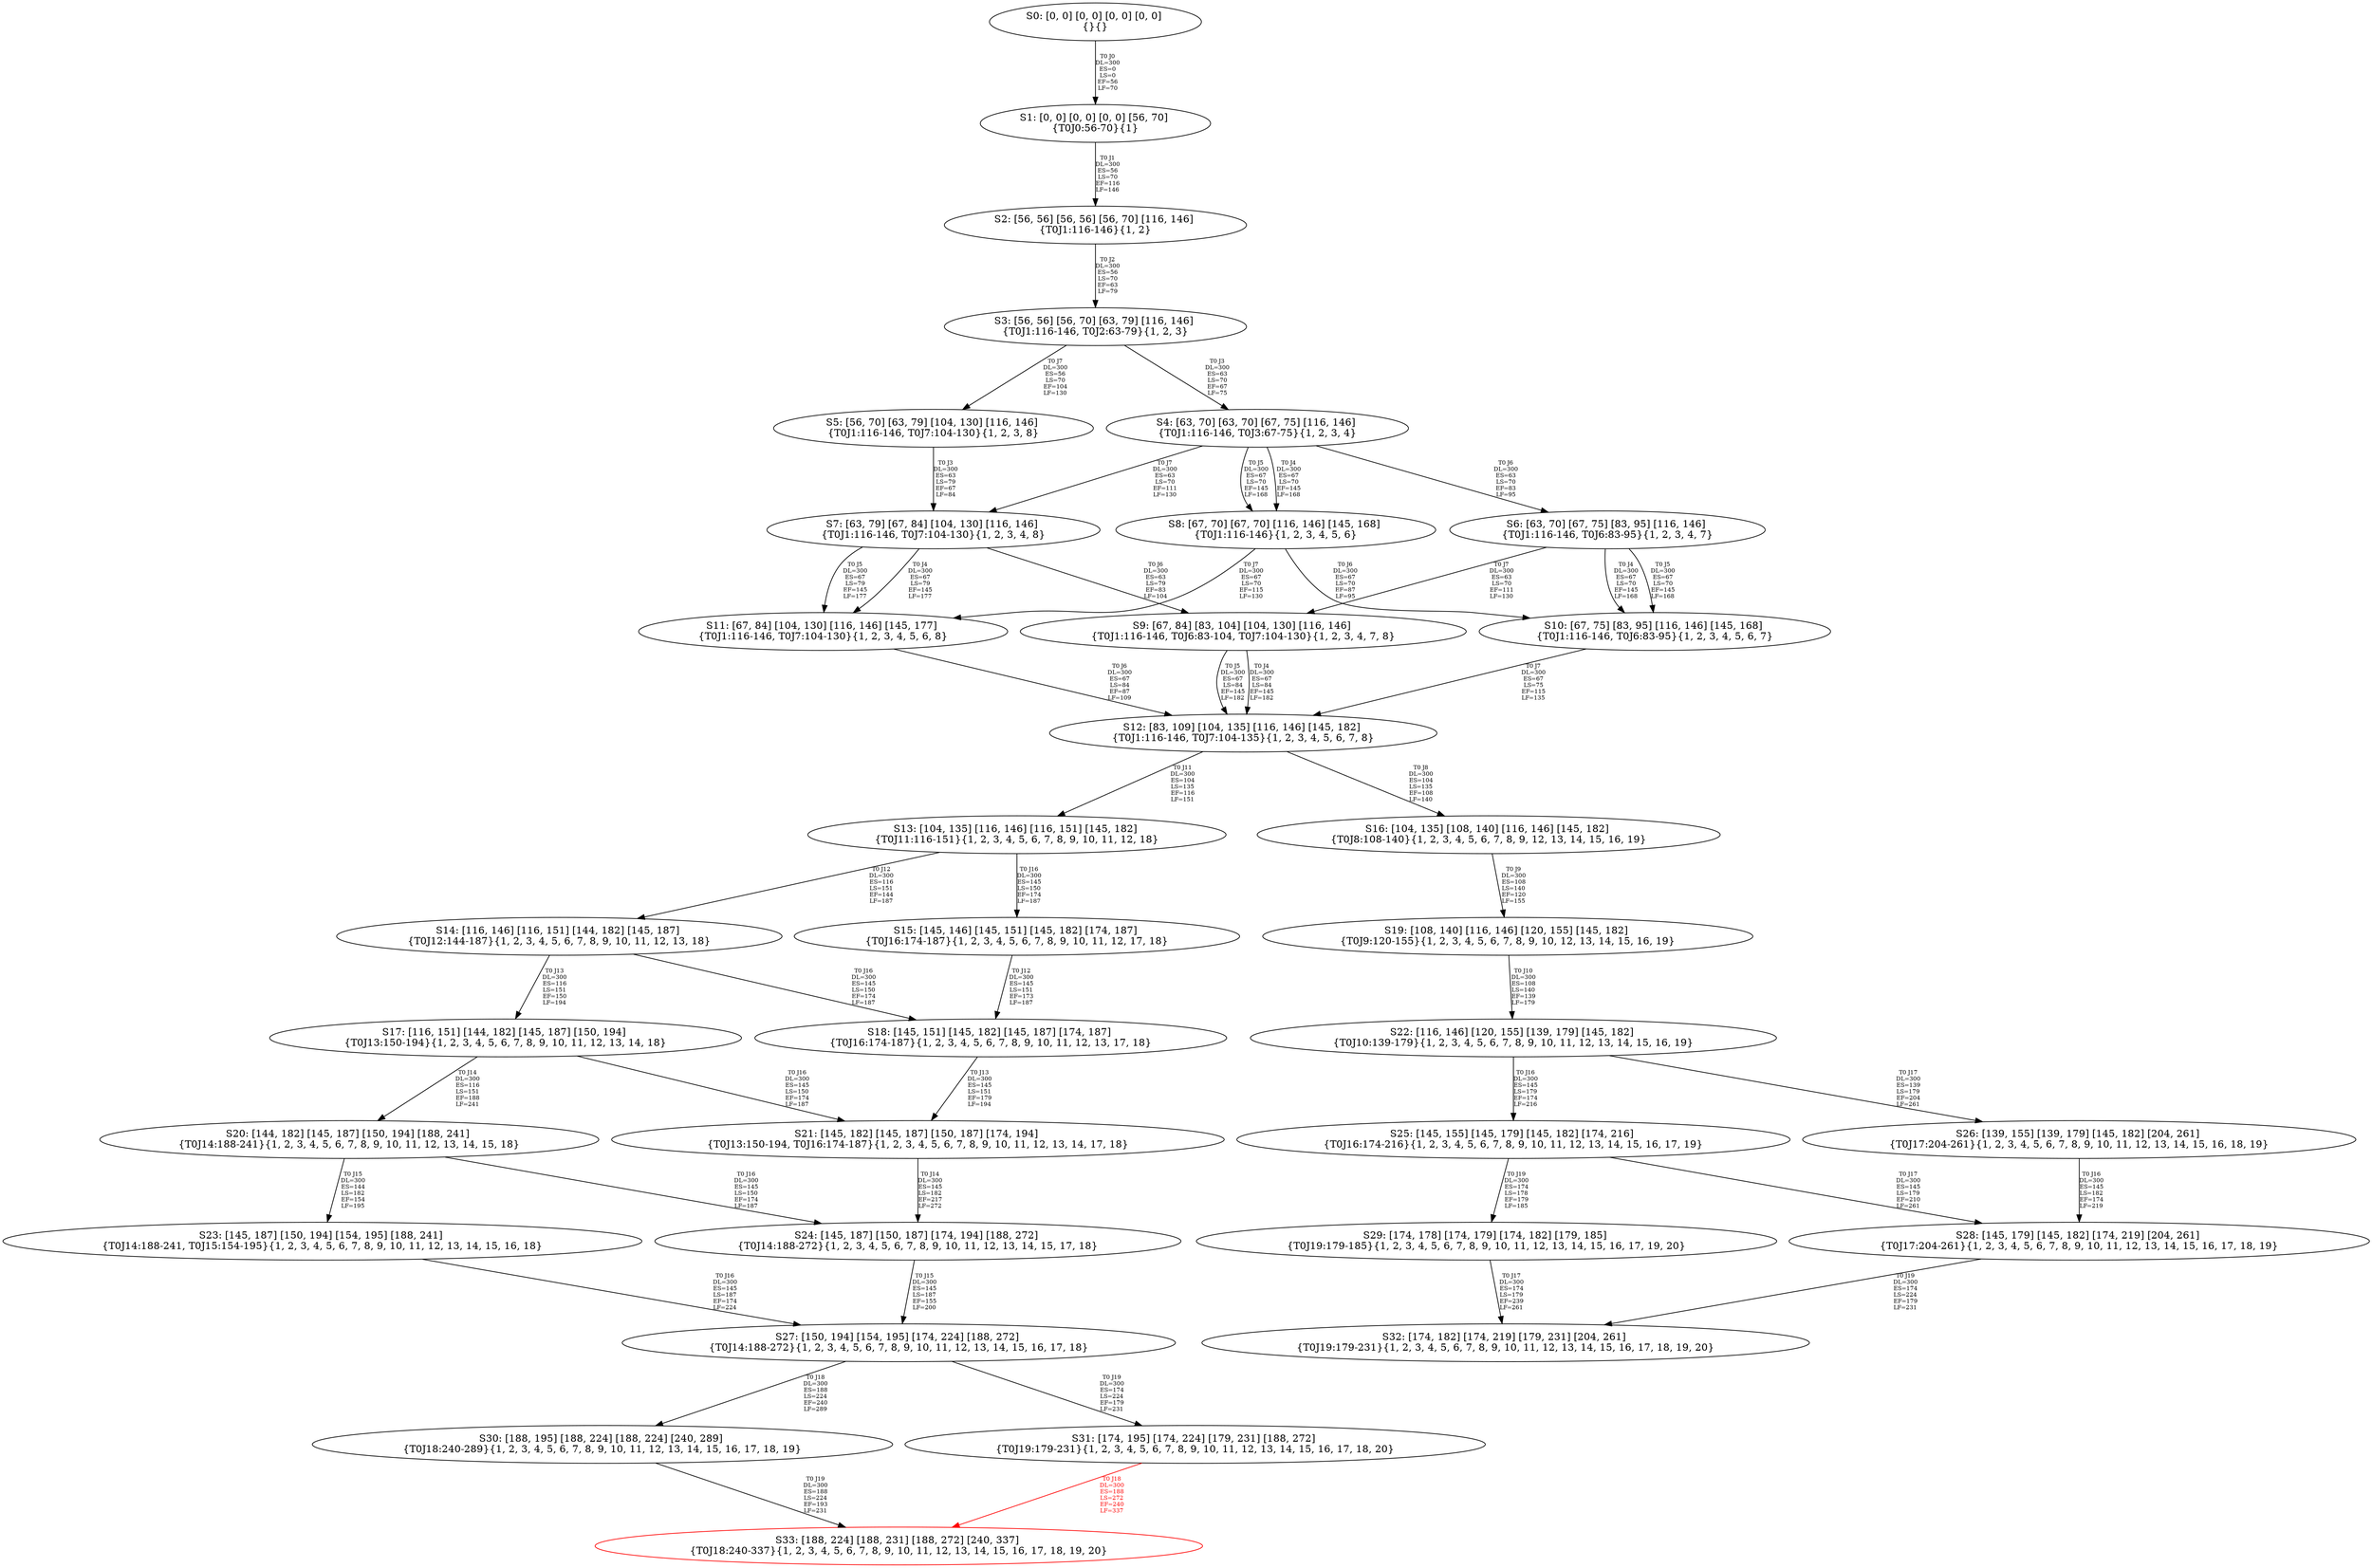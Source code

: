 digraph {
	S0[label="S0: [0, 0] [0, 0] [0, 0] [0, 0] \n{}{}"];
	S1[label="S1: [0, 0] [0, 0] [0, 0] [56, 70] \n{T0J0:56-70}{1}"];
	S2[label="S2: [56, 56] [56, 56] [56, 70] [116, 146] \n{T0J1:116-146}{1, 2}"];
	S3[label="S3: [56, 56] [56, 70] [63, 79] [116, 146] \n{T0J1:116-146, T0J2:63-79}{1, 2, 3}"];
	S4[label="S4: [63, 70] [63, 70] [67, 75] [116, 146] \n{T0J1:116-146, T0J3:67-75}{1, 2, 3, 4}"];
	S5[label="S5: [56, 70] [63, 79] [104, 130] [116, 146] \n{T0J1:116-146, T0J7:104-130}{1, 2, 3, 8}"];
	S6[label="S6: [63, 70] [67, 75] [83, 95] [116, 146] \n{T0J1:116-146, T0J6:83-95}{1, 2, 3, 4, 7}"];
	S7[label="S7: [63, 79] [67, 84] [104, 130] [116, 146] \n{T0J1:116-146, T0J7:104-130}{1, 2, 3, 4, 8}"];
	S8[label="S8: [67, 70] [67, 70] [116, 146] [145, 168] \n{T0J1:116-146}{1, 2, 3, 4, 5, 6}"];
	S9[label="S9: [67, 84] [83, 104] [104, 130] [116, 146] \n{T0J1:116-146, T0J6:83-104, T0J7:104-130}{1, 2, 3, 4, 7, 8}"];
	S10[label="S10: [67, 75] [83, 95] [116, 146] [145, 168] \n{T0J1:116-146, T0J6:83-95}{1, 2, 3, 4, 5, 6, 7}"];
	S11[label="S11: [67, 84] [104, 130] [116, 146] [145, 177] \n{T0J1:116-146, T0J7:104-130}{1, 2, 3, 4, 5, 6, 8}"];
	S12[label="S12: [83, 109] [104, 135] [116, 146] [145, 182] \n{T0J1:116-146, T0J7:104-135}{1, 2, 3, 4, 5, 6, 7, 8}"];
	S13[label="S13: [104, 135] [116, 146] [116, 151] [145, 182] \n{T0J11:116-151}{1, 2, 3, 4, 5, 6, 7, 8, 9, 10, 11, 12, 18}"];
	S14[label="S14: [116, 146] [116, 151] [144, 182] [145, 187] \n{T0J12:144-187}{1, 2, 3, 4, 5, 6, 7, 8, 9, 10, 11, 12, 13, 18}"];
	S15[label="S15: [145, 146] [145, 151] [145, 182] [174, 187] \n{T0J16:174-187}{1, 2, 3, 4, 5, 6, 7, 8, 9, 10, 11, 12, 17, 18}"];
	S16[label="S16: [104, 135] [108, 140] [116, 146] [145, 182] \n{T0J8:108-140}{1, 2, 3, 4, 5, 6, 7, 8, 9, 12, 13, 14, 15, 16, 19}"];
	S17[label="S17: [116, 151] [144, 182] [145, 187] [150, 194] \n{T0J13:150-194}{1, 2, 3, 4, 5, 6, 7, 8, 9, 10, 11, 12, 13, 14, 18}"];
	S18[label="S18: [145, 151] [145, 182] [145, 187] [174, 187] \n{T0J16:174-187}{1, 2, 3, 4, 5, 6, 7, 8, 9, 10, 11, 12, 13, 17, 18}"];
	S19[label="S19: [108, 140] [116, 146] [120, 155] [145, 182] \n{T0J9:120-155}{1, 2, 3, 4, 5, 6, 7, 8, 9, 10, 12, 13, 14, 15, 16, 19}"];
	S20[label="S20: [144, 182] [145, 187] [150, 194] [188, 241] \n{T0J14:188-241}{1, 2, 3, 4, 5, 6, 7, 8, 9, 10, 11, 12, 13, 14, 15, 18}"];
	S21[label="S21: [145, 182] [145, 187] [150, 187] [174, 194] \n{T0J13:150-194, T0J16:174-187}{1, 2, 3, 4, 5, 6, 7, 8, 9, 10, 11, 12, 13, 14, 17, 18}"];
	S22[label="S22: [116, 146] [120, 155] [139, 179] [145, 182] \n{T0J10:139-179}{1, 2, 3, 4, 5, 6, 7, 8, 9, 10, 11, 12, 13, 14, 15, 16, 19}"];
	S23[label="S23: [145, 187] [150, 194] [154, 195] [188, 241] \n{T0J14:188-241, T0J15:154-195}{1, 2, 3, 4, 5, 6, 7, 8, 9, 10, 11, 12, 13, 14, 15, 16, 18}"];
	S24[label="S24: [145, 187] [150, 187] [174, 194] [188, 272] \n{T0J14:188-272}{1, 2, 3, 4, 5, 6, 7, 8, 9, 10, 11, 12, 13, 14, 15, 17, 18}"];
	S25[label="S25: [145, 155] [145, 179] [145, 182] [174, 216] \n{T0J16:174-216}{1, 2, 3, 4, 5, 6, 7, 8, 9, 10, 11, 12, 13, 14, 15, 16, 17, 19}"];
	S26[label="S26: [139, 155] [139, 179] [145, 182] [204, 261] \n{T0J17:204-261}{1, 2, 3, 4, 5, 6, 7, 8, 9, 10, 11, 12, 13, 14, 15, 16, 18, 19}"];
	S27[label="S27: [150, 194] [154, 195] [174, 224] [188, 272] \n{T0J14:188-272}{1, 2, 3, 4, 5, 6, 7, 8, 9, 10, 11, 12, 13, 14, 15, 16, 17, 18}"];
	S28[label="S28: [145, 179] [145, 182] [174, 219] [204, 261] \n{T0J17:204-261}{1, 2, 3, 4, 5, 6, 7, 8, 9, 10, 11, 12, 13, 14, 15, 16, 17, 18, 19}"];
	S29[label="S29: [174, 178] [174, 179] [174, 182] [179, 185] \n{T0J19:179-185}{1, 2, 3, 4, 5, 6, 7, 8, 9, 10, 11, 12, 13, 14, 15, 16, 17, 19, 20}"];
	S30[label="S30: [188, 195] [188, 224] [188, 224] [240, 289] \n{T0J18:240-289}{1, 2, 3, 4, 5, 6, 7, 8, 9, 10, 11, 12, 13, 14, 15, 16, 17, 18, 19}"];
	S31[label="S31: [174, 195] [174, 224] [179, 231] [188, 272] \n{T0J19:179-231}{1, 2, 3, 4, 5, 6, 7, 8, 9, 10, 11, 12, 13, 14, 15, 16, 17, 18, 20}"];
	S32[label="S32: [174, 182] [174, 219] [179, 231] [204, 261] \n{T0J19:179-231}{1, 2, 3, 4, 5, 6, 7, 8, 9, 10, 11, 12, 13, 14, 15, 16, 17, 18, 19, 20}"];
	S33[label="S33: [188, 224] [188, 231] [188, 272] [240, 337] \n{T0J18:240-337}{1, 2, 3, 4, 5, 6, 7, 8, 9, 10, 11, 12, 13, 14, 15, 16, 17, 18, 19, 20}"];
	S0 -> S1[label="T0 J0\nDL=300\nES=0\nLS=0\nEF=56\nLF=70",fontsize=8];
	S1 -> S2[label="T0 J1\nDL=300\nES=56\nLS=70\nEF=116\nLF=146",fontsize=8];
	S2 -> S3[label="T0 J2\nDL=300\nES=56\nLS=70\nEF=63\nLF=79",fontsize=8];
	S3 -> S4[label="T0 J3\nDL=300\nES=63\nLS=70\nEF=67\nLF=75",fontsize=8];
	S3 -> S5[label="T0 J7\nDL=300\nES=56\nLS=70\nEF=104\nLF=130",fontsize=8];
	S4 -> S8[label="T0 J4\nDL=300\nES=67\nLS=70\nEF=145\nLF=168",fontsize=8];
	S4 -> S8[label="T0 J5\nDL=300\nES=67\nLS=70\nEF=145\nLF=168",fontsize=8];
	S4 -> S6[label="T0 J6\nDL=300\nES=63\nLS=70\nEF=83\nLF=95",fontsize=8];
	S4 -> S7[label="T0 J7\nDL=300\nES=63\nLS=70\nEF=111\nLF=130",fontsize=8];
	S5 -> S7[label="T0 J3\nDL=300\nES=63\nLS=79\nEF=67\nLF=84",fontsize=8];
	S6 -> S10[label="T0 J4\nDL=300\nES=67\nLS=70\nEF=145\nLF=168",fontsize=8];
	S6 -> S10[label="T0 J5\nDL=300\nES=67\nLS=70\nEF=145\nLF=168",fontsize=8];
	S6 -> S9[label="T0 J7\nDL=300\nES=63\nLS=70\nEF=111\nLF=130",fontsize=8];
	S7 -> S11[label="T0 J4\nDL=300\nES=67\nLS=79\nEF=145\nLF=177",fontsize=8];
	S7 -> S11[label="T0 J5\nDL=300\nES=67\nLS=79\nEF=145\nLF=177",fontsize=8];
	S7 -> S9[label="T0 J6\nDL=300\nES=63\nLS=79\nEF=83\nLF=104",fontsize=8];
	S8 -> S10[label="T0 J6\nDL=300\nES=67\nLS=70\nEF=87\nLF=95",fontsize=8];
	S8 -> S11[label="T0 J7\nDL=300\nES=67\nLS=70\nEF=115\nLF=130",fontsize=8];
	S9 -> S12[label="T0 J4\nDL=300\nES=67\nLS=84\nEF=145\nLF=182",fontsize=8];
	S9 -> S12[label="T0 J5\nDL=300\nES=67\nLS=84\nEF=145\nLF=182",fontsize=8];
	S10 -> S12[label="T0 J7\nDL=300\nES=67\nLS=75\nEF=115\nLF=135",fontsize=8];
	S11 -> S12[label="T0 J6\nDL=300\nES=67\nLS=84\nEF=87\nLF=109",fontsize=8];
	S12 -> S16[label="T0 J8\nDL=300\nES=104\nLS=135\nEF=108\nLF=140",fontsize=8];
	S12 -> S13[label="T0 J11\nDL=300\nES=104\nLS=135\nEF=116\nLF=151",fontsize=8];
	S13 -> S14[label="T0 J12\nDL=300\nES=116\nLS=151\nEF=144\nLF=187",fontsize=8];
	S13 -> S15[label="T0 J16\nDL=300\nES=145\nLS=150\nEF=174\nLF=187",fontsize=8];
	S14 -> S17[label="T0 J13\nDL=300\nES=116\nLS=151\nEF=150\nLF=194",fontsize=8];
	S14 -> S18[label="T0 J16\nDL=300\nES=145\nLS=150\nEF=174\nLF=187",fontsize=8];
	S15 -> S18[label="T0 J12\nDL=300\nES=145\nLS=151\nEF=173\nLF=187",fontsize=8];
	S16 -> S19[label="T0 J9\nDL=300\nES=108\nLS=140\nEF=120\nLF=155",fontsize=8];
	S17 -> S20[label="T0 J14\nDL=300\nES=116\nLS=151\nEF=188\nLF=241",fontsize=8];
	S17 -> S21[label="T0 J16\nDL=300\nES=145\nLS=150\nEF=174\nLF=187",fontsize=8];
	S18 -> S21[label="T0 J13\nDL=300\nES=145\nLS=151\nEF=179\nLF=194",fontsize=8];
	S19 -> S22[label="T0 J10\nDL=300\nES=108\nLS=140\nEF=139\nLF=179",fontsize=8];
	S20 -> S23[label="T0 J15\nDL=300\nES=144\nLS=182\nEF=154\nLF=195",fontsize=8];
	S20 -> S24[label="T0 J16\nDL=300\nES=145\nLS=150\nEF=174\nLF=187",fontsize=8];
	S21 -> S24[label="T0 J14\nDL=300\nES=145\nLS=182\nEF=217\nLF=272",fontsize=8];
	S22 -> S25[label="T0 J16\nDL=300\nES=145\nLS=179\nEF=174\nLF=216",fontsize=8];
	S22 -> S26[label="T0 J17\nDL=300\nES=139\nLS=179\nEF=204\nLF=261",fontsize=8];
	S23 -> S27[label="T0 J16\nDL=300\nES=145\nLS=187\nEF=174\nLF=224",fontsize=8];
	S24 -> S27[label="T0 J15\nDL=300\nES=145\nLS=187\nEF=155\nLF=200",fontsize=8];
	S25 -> S28[label="T0 J17\nDL=300\nES=145\nLS=179\nEF=210\nLF=261",fontsize=8];
	S25 -> S29[label="T0 J19\nDL=300\nES=174\nLS=178\nEF=179\nLF=185",fontsize=8];
	S26 -> S28[label="T0 J16\nDL=300\nES=145\nLS=182\nEF=174\nLF=219",fontsize=8];
	S27 -> S30[label="T0 J18\nDL=300\nES=188\nLS=224\nEF=240\nLF=289",fontsize=8];
	S27 -> S31[label="T0 J19\nDL=300\nES=174\nLS=224\nEF=179\nLF=231",fontsize=8];
	S28 -> S32[label="T0 J19\nDL=300\nES=174\nLS=224\nEF=179\nLF=231",fontsize=8];
	S29 -> S32[label="T0 J17\nDL=300\nES=174\nLS=179\nEF=239\nLF=261",fontsize=8];
	S30 -> S33[label="T0 J19\nDL=300\nES=188\nLS=224\nEF=193\nLF=231",fontsize=8];
	S31 -> S33[label="T0 J18\nDL=300\nES=188\nLS=272\nEF=240\nLF=337",color=Red,fontcolor=Red,fontsize=8];
S33[color=Red];
}
